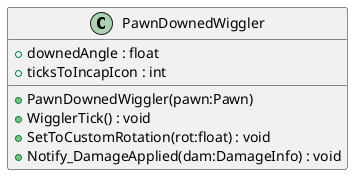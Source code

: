 @startuml
class PawnDownedWiggler {
    + downedAngle : float
    + ticksToIncapIcon : int
    + PawnDownedWiggler(pawn:Pawn)
    + WigglerTick() : void
    + SetToCustomRotation(rot:float) : void
    + Notify_DamageApplied(dam:DamageInfo) : void
}
@enduml
